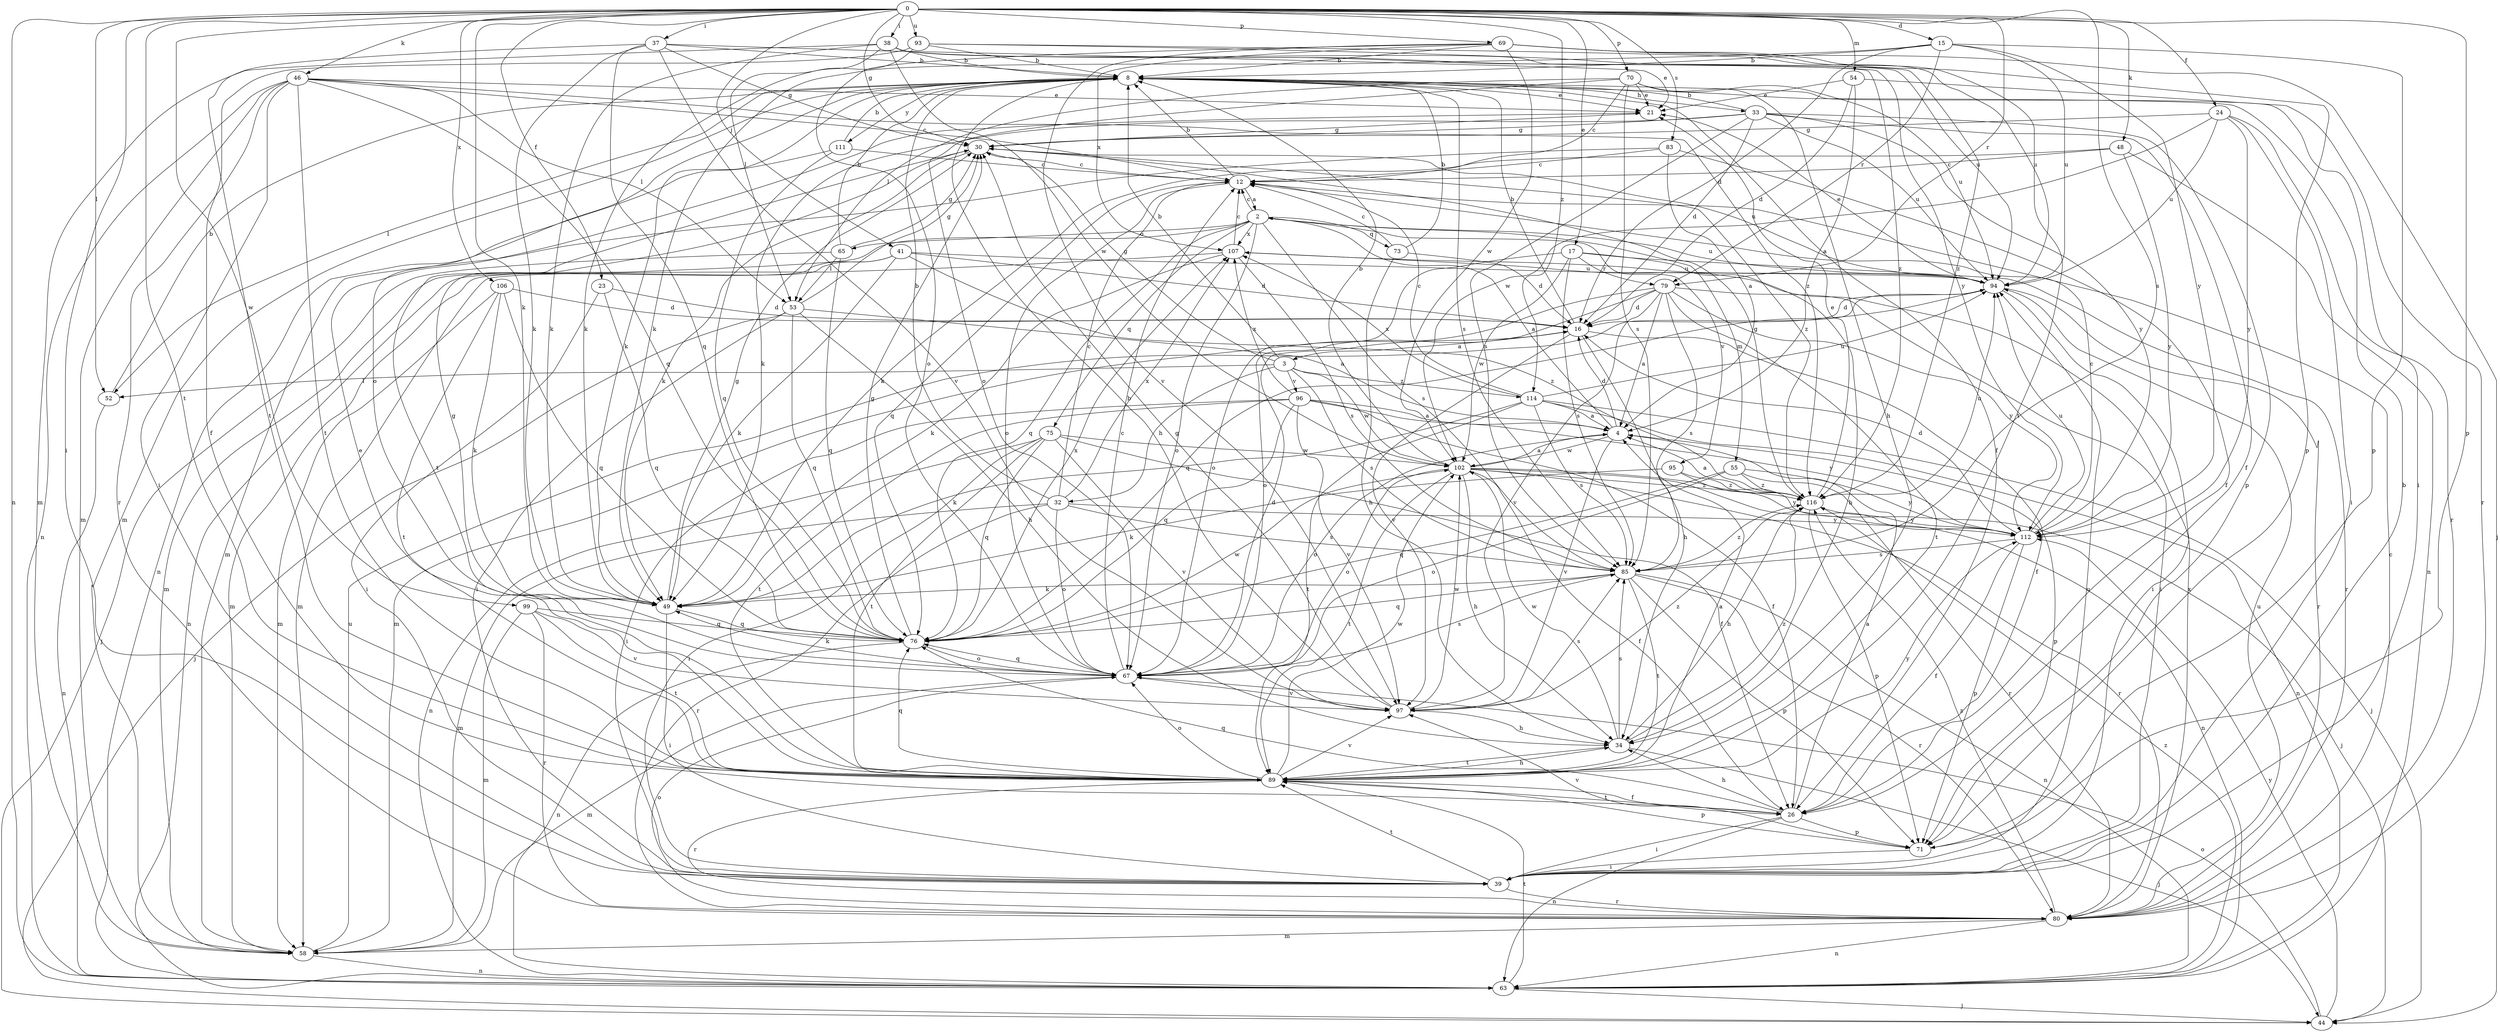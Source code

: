 strict digraph  {
0;
2;
3;
4;
8;
12;
15;
16;
17;
21;
23;
24;
26;
30;
32;
33;
34;
37;
38;
39;
41;
44;
46;
48;
49;
52;
53;
54;
55;
58;
63;
65;
67;
69;
70;
71;
73;
75;
76;
79;
80;
83;
85;
89;
93;
94;
95;
96;
97;
99;
102;
106;
107;
111;
112;
114;
116;
0 -> 15  [label=d];
0 -> 17  [label=e];
0 -> 23  [label=f];
0 -> 24  [label=f];
0 -> 30  [label=g];
0 -> 37  [label=i];
0 -> 38  [label=i];
0 -> 39  [label=i];
0 -> 41  [label=j];
0 -> 46  [label=k];
0 -> 48  [label=k];
0 -> 49  [label=k];
0 -> 52  [label=l];
0 -> 54  [label=m];
0 -> 63  [label=n];
0 -> 69  [label=p];
0 -> 70  [label=p];
0 -> 71  [label=p];
0 -> 79  [label=r];
0 -> 83  [label=s];
0 -> 85  [label=s];
0 -> 89  [label=t];
0 -> 93  [label=u];
0 -> 99  [label=w];
0 -> 106  [label=x];
0 -> 114  [label=z];
2 -> 12  [label=c];
2 -> 55  [label=m];
2 -> 58  [label=m];
2 -> 65  [label=o];
2 -> 67  [label=o];
2 -> 73  [label=q];
2 -> 75  [label=q];
2 -> 76  [label=q];
2 -> 85  [label=s];
2 -> 94  [label=u];
2 -> 95  [label=v];
2 -> 107  [label=x];
3 -> 8  [label=b];
3 -> 30  [label=g];
3 -> 32  [label=h];
3 -> 52  [label=l];
3 -> 85  [label=s];
3 -> 96  [label=v];
3 -> 102  [label=w];
3 -> 114  [label=z];
4 -> 2  [label=a];
4 -> 16  [label=d];
4 -> 67  [label=o];
4 -> 71  [label=p];
4 -> 97  [label=v];
4 -> 102  [label=w];
8 -> 21  [label=e];
8 -> 26  [label=f];
8 -> 33  [label=h];
8 -> 39  [label=i];
8 -> 49  [label=k];
8 -> 52  [label=l];
8 -> 58  [label=m];
8 -> 67  [label=o];
8 -> 85  [label=s];
8 -> 111  [label=y];
12 -> 2  [label=a];
12 -> 8  [label=b];
12 -> 67  [label=o];
12 -> 76  [label=q];
15 -> 8  [label=b];
15 -> 16  [label=d];
15 -> 49  [label=k];
15 -> 71  [label=p];
15 -> 79  [label=r];
15 -> 94  [label=u];
15 -> 112  [label=y];
16 -> 3  [label=a];
16 -> 8  [label=b];
16 -> 26  [label=f];
16 -> 34  [label=h];
16 -> 97  [label=v];
17 -> 34  [label=h];
17 -> 67  [label=o];
17 -> 79  [label=r];
17 -> 80  [label=r];
17 -> 85  [label=s];
17 -> 102  [label=w];
21 -> 30  [label=g];
23 -> 16  [label=d];
23 -> 39  [label=i];
23 -> 76  [label=q];
24 -> 30  [label=g];
24 -> 39  [label=i];
24 -> 80  [label=r];
24 -> 94  [label=u];
24 -> 102  [label=w];
24 -> 112  [label=y];
26 -> 4  [label=a];
26 -> 34  [label=h];
26 -> 39  [label=i];
26 -> 63  [label=n];
26 -> 71  [label=p];
26 -> 76  [label=q];
26 -> 89  [label=t];
30 -> 12  [label=c];
30 -> 49  [label=k];
30 -> 89  [label=t];
30 -> 94  [label=u];
30 -> 116  [label=z];
32 -> 8  [label=b];
32 -> 12  [label=c];
32 -> 58  [label=m];
32 -> 67  [label=o];
32 -> 80  [label=r];
32 -> 85  [label=s];
32 -> 107  [label=x];
32 -> 112  [label=y];
33 -> 8  [label=b];
33 -> 16  [label=d];
33 -> 26  [label=f];
33 -> 30  [label=g];
33 -> 49  [label=k];
33 -> 71  [label=p];
33 -> 85  [label=s];
33 -> 94  [label=u];
33 -> 112  [label=y];
34 -> 44  [label=j];
34 -> 85  [label=s];
34 -> 89  [label=t];
34 -> 102  [label=w];
34 -> 116  [label=z];
37 -> 8  [label=b];
37 -> 21  [label=e];
37 -> 30  [label=g];
37 -> 49  [label=k];
37 -> 76  [label=q];
37 -> 89  [label=t];
37 -> 97  [label=v];
38 -> 8  [label=b];
38 -> 49  [label=k];
38 -> 53  [label=l];
38 -> 58  [label=m];
38 -> 94  [label=u];
38 -> 102  [label=w];
38 -> 112  [label=y];
38 -> 116  [label=z];
39 -> 8  [label=b];
39 -> 80  [label=r];
39 -> 89  [label=t];
39 -> 94  [label=u];
41 -> 16  [label=d];
41 -> 49  [label=k];
41 -> 58  [label=m];
41 -> 63  [label=n];
41 -> 94  [label=u];
41 -> 116  [label=z];
44 -> 67  [label=o];
44 -> 112  [label=y];
46 -> 12  [label=c];
46 -> 21  [label=e];
46 -> 39  [label=i];
46 -> 53  [label=l];
46 -> 58  [label=m];
46 -> 63  [label=n];
46 -> 76  [label=q];
46 -> 80  [label=r];
46 -> 89  [label=t];
46 -> 116  [label=z];
48 -> 12  [label=c];
48 -> 49  [label=k];
48 -> 63  [label=n];
48 -> 112  [label=y];
49 -> 30  [label=g];
49 -> 39  [label=i];
49 -> 76  [label=q];
52 -> 8  [label=b];
52 -> 63  [label=n];
53 -> 4  [label=a];
53 -> 30  [label=g];
53 -> 34  [label=h];
53 -> 39  [label=i];
53 -> 44  [label=j];
53 -> 76  [label=q];
54 -> 4  [label=a];
54 -> 16  [label=d];
54 -> 21  [label=e];
54 -> 80  [label=r];
55 -> 67  [label=o];
55 -> 76  [label=q];
55 -> 80  [label=r];
55 -> 112  [label=y];
55 -> 116  [label=z];
58 -> 63  [label=n];
58 -> 94  [label=u];
63 -> 44  [label=j];
63 -> 89  [label=t];
63 -> 116  [label=z];
65 -> 8  [label=b];
65 -> 30  [label=g];
65 -> 44  [label=j];
65 -> 53  [label=l];
65 -> 76  [label=q];
67 -> 12  [label=c];
67 -> 16  [label=d];
67 -> 30  [label=g];
67 -> 49  [label=k];
67 -> 58  [label=m];
67 -> 76  [label=q];
67 -> 85  [label=s];
67 -> 97  [label=v];
69 -> 8  [label=b];
69 -> 44  [label=j];
69 -> 67  [label=o];
69 -> 71  [label=p];
69 -> 89  [label=t];
69 -> 97  [label=v];
69 -> 102  [label=w];
69 -> 107  [label=x];
70 -> 12  [label=c];
70 -> 21  [label=e];
70 -> 34  [label=h];
70 -> 53  [label=l];
70 -> 67  [label=o];
70 -> 85  [label=s];
70 -> 94  [label=u];
71 -> 39  [label=i];
71 -> 97  [label=v];
73 -> 8  [label=b];
73 -> 12  [label=c];
73 -> 16  [label=d];
73 -> 34  [label=h];
75 -> 26  [label=f];
75 -> 39  [label=i];
75 -> 63  [label=n];
75 -> 76  [label=q];
75 -> 89  [label=t];
75 -> 97  [label=v];
75 -> 102  [label=w];
76 -> 30  [label=g];
76 -> 63  [label=n];
76 -> 67  [label=o];
76 -> 102  [label=w];
76 -> 107  [label=x];
79 -> 4  [label=a];
79 -> 16  [label=d];
79 -> 39  [label=i];
79 -> 58  [label=m];
79 -> 67  [label=o];
79 -> 85  [label=s];
79 -> 89  [label=t];
79 -> 97  [label=v];
79 -> 112  [label=y];
80 -> 12  [label=c];
80 -> 58  [label=m];
80 -> 63  [label=n];
80 -> 67  [label=o];
80 -> 94  [label=u];
80 -> 107  [label=x];
80 -> 116  [label=z];
83 -> 4  [label=a];
83 -> 12  [label=c];
83 -> 26  [label=f];
83 -> 58  [label=m];
85 -> 49  [label=k];
85 -> 63  [label=n];
85 -> 71  [label=p];
85 -> 76  [label=q];
85 -> 80  [label=r];
85 -> 89  [label=t];
85 -> 116  [label=z];
89 -> 4  [label=a];
89 -> 21  [label=e];
89 -> 26  [label=f];
89 -> 34  [label=h];
89 -> 67  [label=o];
89 -> 71  [label=p];
89 -> 76  [label=q];
89 -> 80  [label=r];
89 -> 97  [label=v];
89 -> 102  [label=w];
89 -> 112  [label=y];
93 -> 8  [label=b];
93 -> 26  [label=f];
93 -> 49  [label=k];
93 -> 94  [label=u];
93 -> 116  [label=z];
94 -> 16  [label=d];
94 -> 21  [label=e];
94 -> 39  [label=i];
94 -> 76  [label=q];
94 -> 80  [label=r];
95 -> 49  [label=k];
95 -> 112  [label=y];
95 -> 116  [label=z];
96 -> 4  [label=a];
96 -> 26  [label=f];
96 -> 39  [label=i];
96 -> 76  [label=q];
96 -> 89  [label=t];
96 -> 97  [label=v];
96 -> 107  [label=x];
96 -> 112  [label=y];
97 -> 8  [label=b];
97 -> 30  [label=g];
97 -> 34  [label=h];
97 -> 85  [label=s];
97 -> 102  [label=w];
97 -> 116  [label=z];
99 -> 58  [label=m];
99 -> 76  [label=q];
99 -> 80  [label=r];
99 -> 89  [label=t];
99 -> 97  [label=v];
102 -> 4  [label=a];
102 -> 8  [label=b];
102 -> 26  [label=f];
102 -> 34  [label=h];
102 -> 44  [label=j];
102 -> 63  [label=n];
102 -> 67  [label=o];
102 -> 80  [label=r];
102 -> 89  [label=t];
102 -> 116  [label=z];
106 -> 16  [label=d];
106 -> 49  [label=k];
106 -> 58  [label=m];
106 -> 76  [label=q];
106 -> 89  [label=t];
107 -> 12  [label=c];
107 -> 49  [label=k];
107 -> 58  [label=m];
107 -> 85  [label=s];
107 -> 94  [label=u];
111 -> 8  [label=b];
111 -> 12  [label=c];
111 -> 63  [label=n];
111 -> 76  [label=q];
112 -> 12  [label=c];
112 -> 16  [label=d];
112 -> 26  [label=f];
112 -> 71  [label=p];
112 -> 85  [label=s];
112 -> 94  [label=u];
114 -> 4  [label=a];
114 -> 12  [label=c];
114 -> 44  [label=j];
114 -> 49  [label=k];
114 -> 63  [label=n];
114 -> 85  [label=s];
114 -> 89  [label=t];
114 -> 94  [label=u];
114 -> 107  [label=x];
116 -> 4  [label=a];
116 -> 21  [label=e];
116 -> 30  [label=g];
116 -> 34  [label=h];
116 -> 71  [label=p];
116 -> 94  [label=u];
116 -> 112  [label=y];
}
